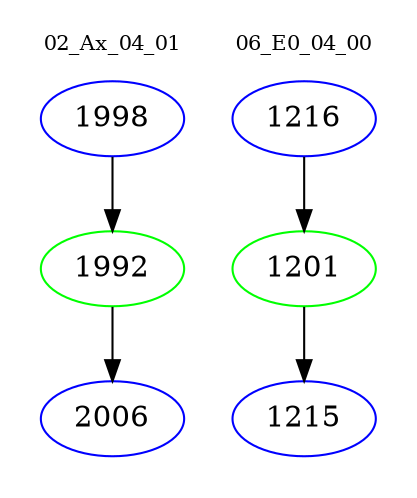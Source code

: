 digraph{
subgraph cluster_0 {
color = white
label = "02_Ax_04_01";
fontsize=10;
T0_1998 [label="1998", color="blue"]
T0_1998 -> T0_1992 [color="black"]
T0_1992 [label="1992", color="green"]
T0_1992 -> T0_2006 [color="black"]
T0_2006 [label="2006", color="blue"]
}
subgraph cluster_1 {
color = white
label = "06_E0_04_00";
fontsize=10;
T1_1216 [label="1216", color="blue"]
T1_1216 -> T1_1201 [color="black"]
T1_1201 [label="1201", color="green"]
T1_1201 -> T1_1215 [color="black"]
T1_1215 [label="1215", color="blue"]
}
}
